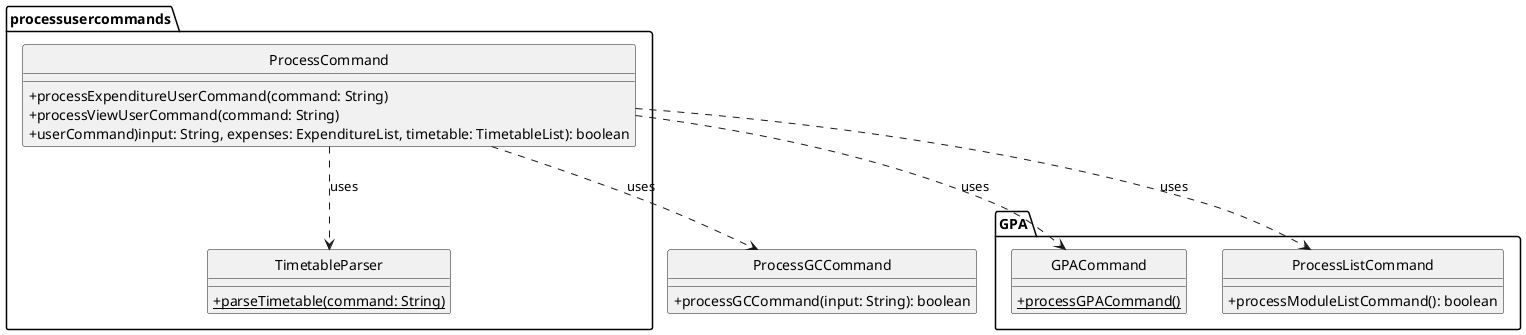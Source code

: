 @startuml
'https://plantuml.com/class-diagram

hide circle
skinparam classAttributeIconSize 0

package GPA {
    class GPACommand {
        + {static} processGPACommand()
    }

    class ProcessListCommand {
        + processModuleListCommand(): boolean
    }
}

package processusercommands {
    class ProcessCommand {
        + processExpenditureUserCommand(command: String)
        + processViewUserCommand(command: String)
        + userCommand)input: String, expenses: ExpenditureList, timetable: TimetableList): boolean
    }

    class TimetableParser {
        + {static} parseTimetable(command: String)
    }
}

class ProcessGCCommand {
    + processGCCommand(input: String): boolean
}

ProcessCommand ..> TimetableParser: uses
ProcessCommand ..> GPACommand: uses
ProcessCommand ..> ProcessGCCommand: uses
ProcessCommand ..> ProcessListCommand: uses
@enduml
